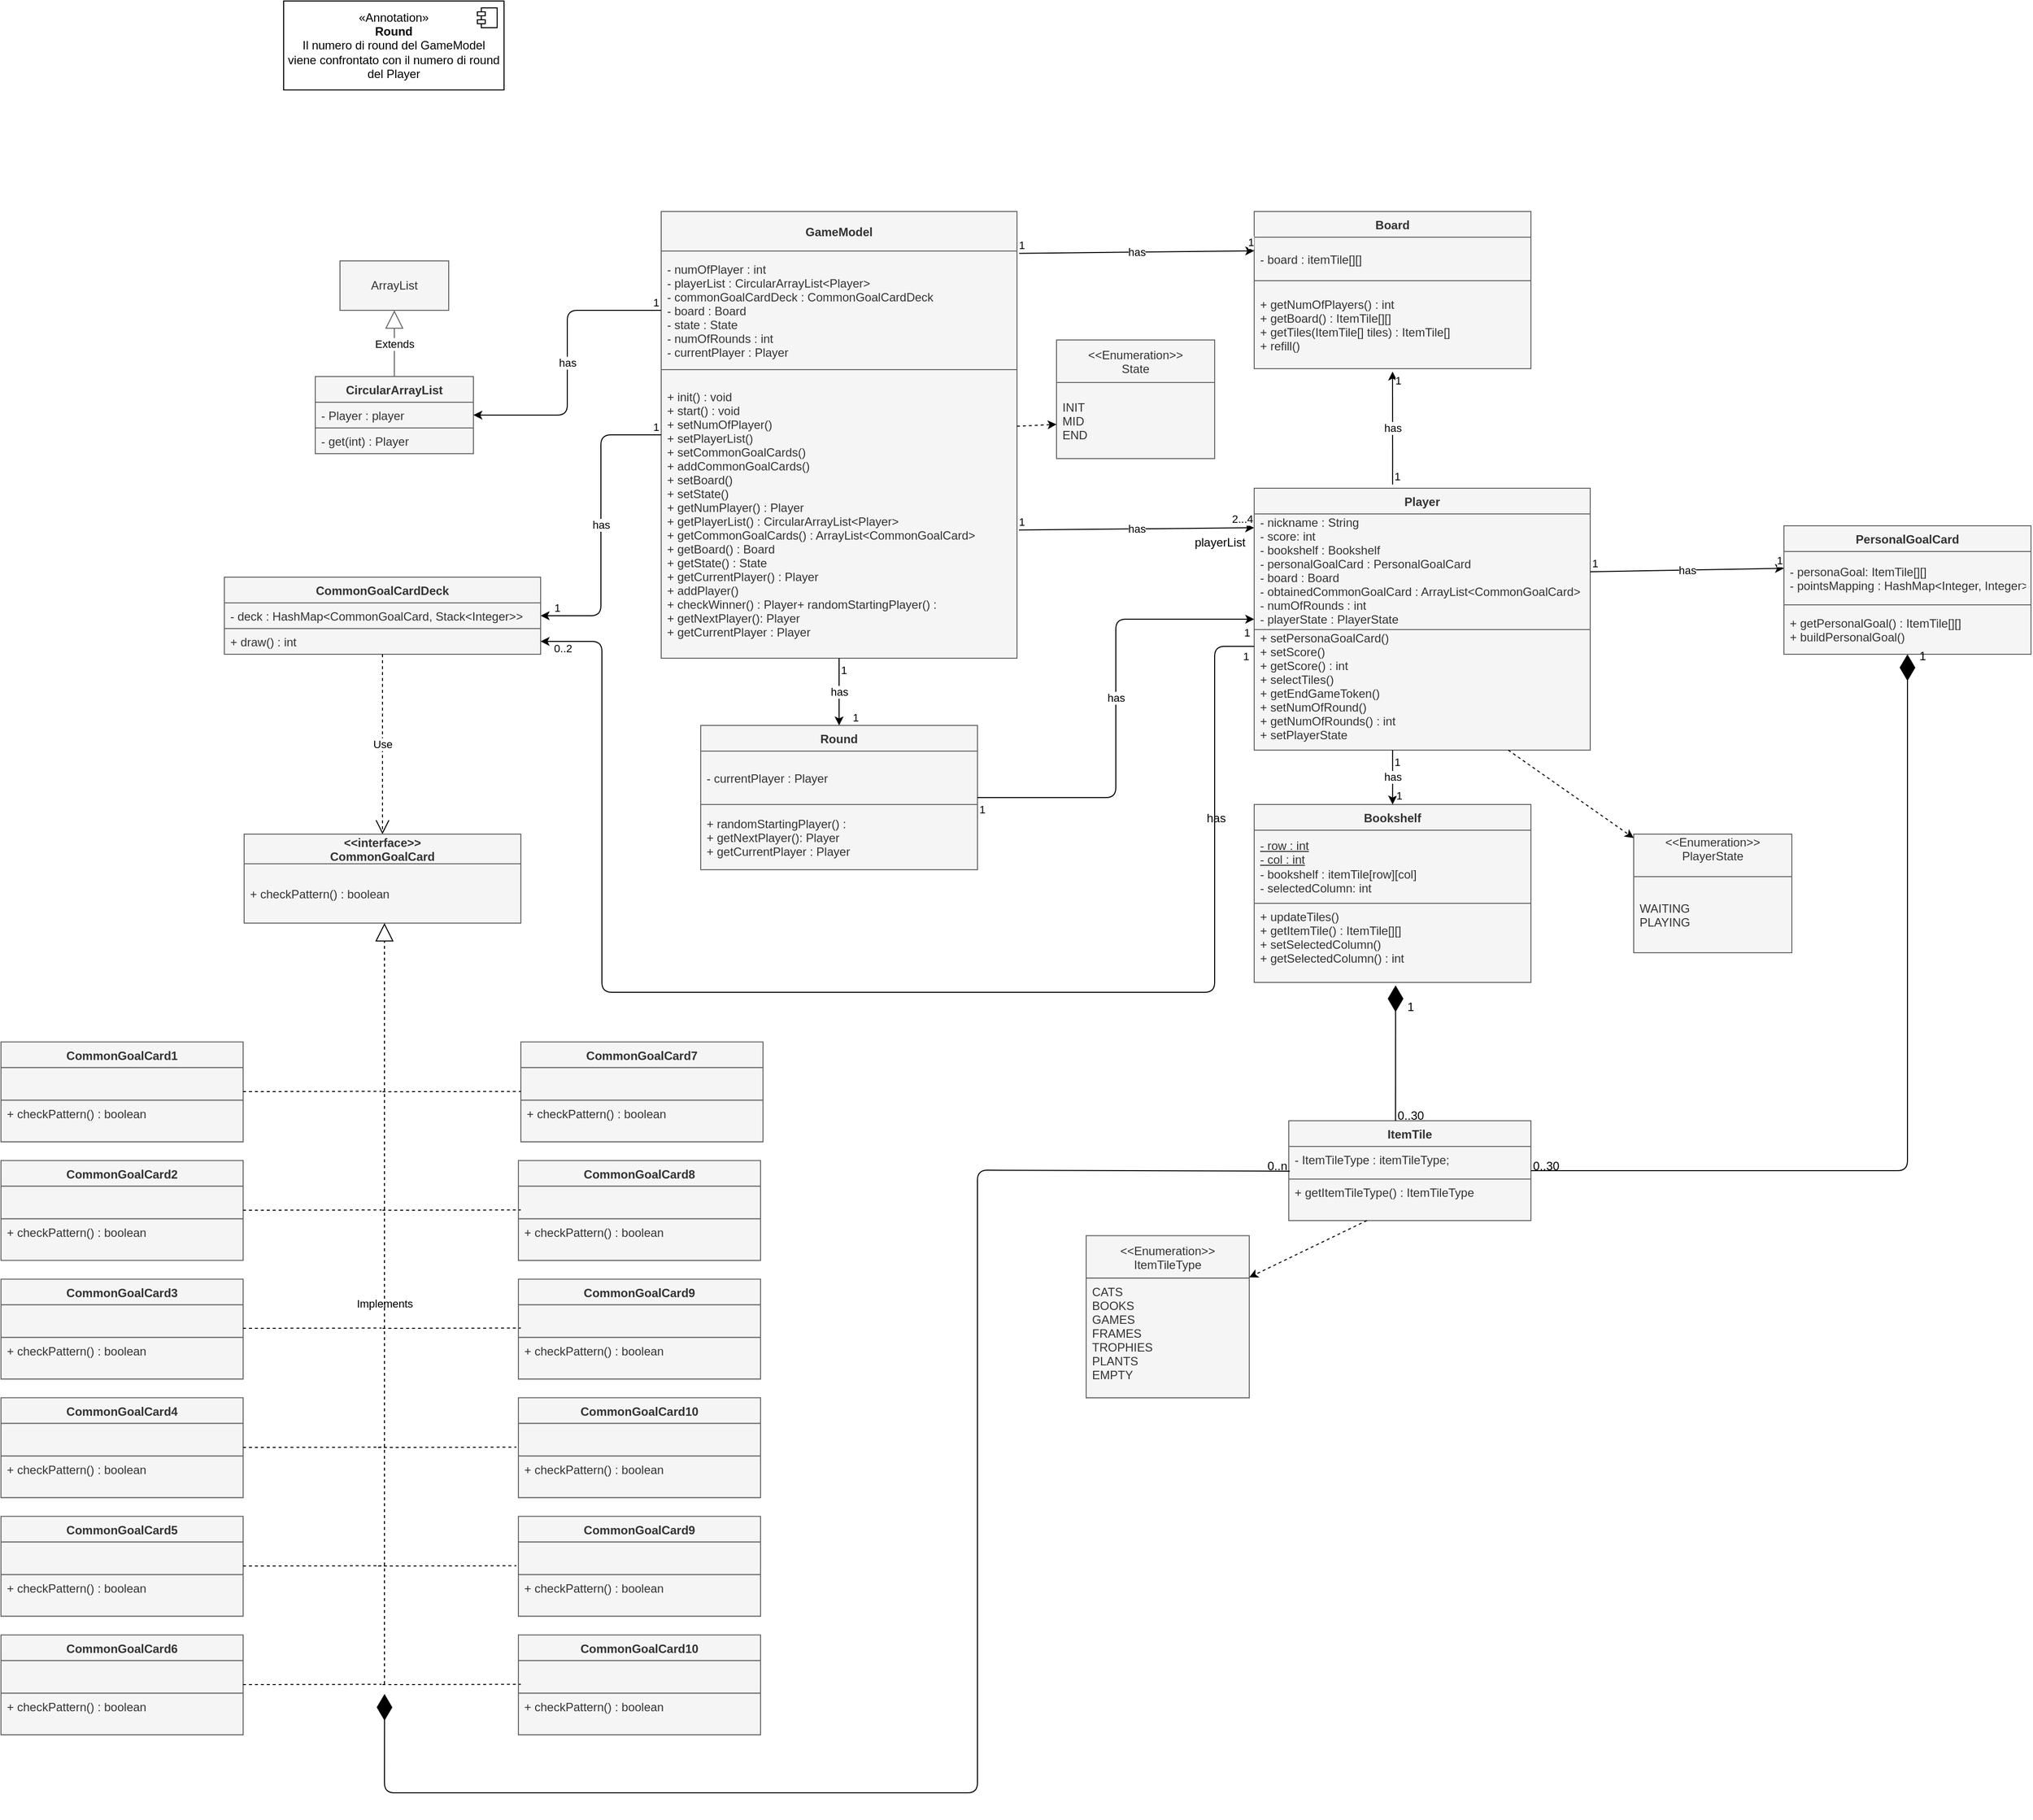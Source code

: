 <mxfile version="21.0.6" type="github">
  <diagram id="C5RBs43oDa-KdzZeNtuy" name="Page-1">
    <mxGraphModel dx="2096" dy="1767" grid="0" gridSize="10" guides="1" tooltips="1" connect="1" arrows="1" fold="1" page="0" pageScale="1" pageWidth="827" pageHeight="1169" background="none" math="0" shadow="0">
      <root>
        <mxCell id="WIyWlLk6GJQsqaUBKTNV-0" />
        <mxCell id="WIyWlLk6GJQsqaUBKTNV-1" parent="WIyWlLk6GJQsqaUBKTNV-0" />
        <mxCell id="HeNyDOu_JDfbKaOdh0E8-0" value="Player" style="swimlane;fontStyle=1;align=center;verticalAlign=top;childLayout=stackLayout;horizontal=1;startSize=26;horizontalStack=0;resizeParent=1;resizeParentMax=0;resizeLast=0;collapsible=1;marginBottom=0;fillColor=#f5f5f5;fontColor=#333333;strokeColor=#666666;" parent="WIyWlLk6GJQsqaUBKTNV-1" vertex="1">
          <mxGeometry x="440" y="-600" width="340" height="265" as="geometry" />
        </mxCell>
        <mxCell id="HeNyDOu_JDfbKaOdh0E8-1" value="- nickname : String&#xa;- score: int&#xa;- bookshelf : Bookshelf&#xa;- personalGoalCard : PersonalGoalCard&#xa;- board : Board&#xa;- obtainedCommonGoalCard : ArrayList&lt;CommonGoalCard&gt;&#xa;- numOfRounds : int&#xa;- playerState : PlayerState&#xa;" style="text;strokeColor=#666666;fillColor=#f5f5f5;align=left;verticalAlign=middle;spacingLeft=4;spacingRight=4;overflow=hidden;rotatable=0;points=[[0,0.5],[1,0.5]];portConstraint=eastwest;fontColor=#333333;" parent="HeNyDOu_JDfbKaOdh0E8-0" vertex="1">
          <mxGeometry y="26" width="340" height="117" as="geometry" />
        </mxCell>
        <mxCell id="HeNyDOu_JDfbKaOdh0E8-3" value="+ setPersonaGoalCard()&#xa;+ setScore()&#xa;+ getScore() : int&#xa;+ selectTiles()&#xa;+ getEndGameToken()&#xa;+ setNumOfRound()&#xa;+ getNumOfRounds() : int&#xa;+ setPlayerState&#xa;" style="text;strokeColor=#666666;fillColor=#f5f5f5;align=left;verticalAlign=middle;spacingLeft=4;spacingRight=4;overflow=hidden;rotatable=0;points=[[0,0.5],[1,0.5]];portConstraint=eastwest;fontColor=#333333;" parent="HeNyDOu_JDfbKaOdh0E8-0" vertex="1">
          <mxGeometry y="143" width="340" height="122" as="geometry" />
        </mxCell>
        <mxCell id="HeNyDOu_JDfbKaOdh0E8-4" value="Bookshelf" style="swimlane;fontStyle=1;align=center;verticalAlign=top;childLayout=stackLayout;horizontal=1;startSize=26;horizontalStack=0;resizeParent=1;resizeParentMax=0;resizeLast=0;collapsible=1;marginBottom=0;fillColor=#f5f5f5;fontColor=#333333;strokeColor=#666666;" parent="WIyWlLk6GJQsqaUBKTNV-1" vertex="1">
          <mxGeometry x="440" y="-280" width="280" height="180" as="geometry" />
        </mxCell>
        <mxCell id="HeNyDOu_JDfbKaOdh0E8-5" value="&lt;u&gt;- row : int&lt;br&gt;- col : int&lt;/u&gt;&lt;br&gt;- bookshelf : itemTile[row][col]&lt;br&gt;- selectedColumn: int" style="text;strokeColor=#666666;fillColor=#f5f5f5;align=left;verticalAlign=middle;spacingLeft=4;spacingRight=4;overflow=hidden;rotatable=0;points=[[0,0.5],[1,0.5]];portConstraint=eastwest;html=1;fontColor=#333333;" parent="HeNyDOu_JDfbKaOdh0E8-4" vertex="1">
          <mxGeometry y="26" width="280" height="74" as="geometry" />
        </mxCell>
        <mxCell id="HeNyDOu_JDfbKaOdh0E8-7" value="+ updateTiles()&#xa;+ getItemTile() : ItemTile[][]&#xa;+ setSelectedColumn()&#xa;+ getSelectedColumn() : int " style="text;strokeColor=#666666;fillColor=#f5f5f5;align=left;verticalAlign=top;spacingLeft=4;spacingRight=4;overflow=hidden;rotatable=0;points=[[0,0.5],[1,0.5]];portConstraint=eastwest;fontColor=#333333;" parent="HeNyDOu_JDfbKaOdh0E8-4" vertex="1">
          <mxGeometry y="100" width="280" height="80" as="geometry" />
        </mxCell>
        <mxCell id="HeNyDOu_JDfbKaOdh0E8-8" value="PersonalGoalCard" style="swimlane;fontStyle=1;align=center;verticalAlign=top;childLayout=stackLayout;horizontal=1;startSize=26;horizontalStack=0;resizeParent=1;resizeParentMax=0;resizeLast=0;collapsible=1;marginBottom=0;fillColor=#f5f5f5;fontColor=#333333;strokeColor=#666666;" parent="WIyWlLk6GJQsqaUBKTNV-1" vertex="1">
          <mxGeometry x="976" y="-562" width="250" height="130" as="geometry" />
        </mxCell>
        <mxCell id="HeNyDOu_JDfbKaOdh0E8-9" value="- personaGoal: ItemTile[][]&#xa;- pointsMapping : HashMap&lt;Integer, Integer&gt;" style="text;strokeColor=#666666;fillColor=#f5f5f5;align=left;verticalAlign=middle;spacingLeft=4;spacingRight=4;overflow=hidden;rotatable=0;points=[[0,0.5],[1,0.5]];portConstraint=eastwest;fontColor=#333333;" parent="HeNyDOu_JDfbKaOdh0E8-8" vertex="1">
          <mxGeometry y="26" width="250" height="54" as="geometry" />
        </mxCell>
        <mxCell id="HeNyDOu_JDfbKaOdh0E8-11" value="+ getPersonalGoal() : ItemTile[][]&#xa;+ buildPersonalGoal()" style="text;strokeColor=#666666;fillColor=#f5f5f5;align=left;verticalAlign=middle;spacingLeft=4;spacingRight=4;overflow=hidden;rotatable=0;points=[[0,0.5],[1,0.5]];portConstraint=eastwest;fontColor=#333333;" parent="HeNyDOu_JDfbKaOdh0E8-8" vertex="1">
          <mxGeometry y="80" width="250" height="50" as="geometry" />
        </mxCell>
        <mxCell id="HeNyDOu_JDfbKaOdh0E8-12" value="Board" style="swimlane;fontStyle=1;align=center;verticalAlign=top;childLayout=stackLayout;horizontal=1;startSize=26;horizontalStack=0;resizeParent=1;resizeParentMax=0;resizeLast=0;collapsible=1;marginBottom=0;labelBackgroundColor=none;fillColor=#f5f5f5;fontColor=#333333;strokeColor=#666666;" parent="WIyWlLk6GJQsqaUBKTNV-1" vertex="1">
          <mxGeometry x="440" y="-880" width="280" height="159" as="geometry" />
        </mxCell>
        <mxCell id="HeNyDOu_JDfbKaOdh0E8-13" value="- board : itemTile[][]" style="text;strokeColor=#666666;fillColor=#f5f5f5;align=left;verticalAlign=middle;spacingLeft=4;spacingRight=4;overflow=hidden;rotatable=0;points=[[0,0.5],[1,0.5]];portConstraint=eastwest;labelBackgroundColor=none;fontColor=#333333;" parent="HeNyDOu_JDfbKaOdh0E8-12" vertex="1">
          <mxGeometry y="26" width="280" height="44" as="geometry" />
        </mxCell>
        <mxCell id="HeNyDOu_JDfbKaOdh0E8-15" value="+ getNumOfPlayers() : int&#xa;+ getBoard() : ItemTile[][]&#xa;+ getTiles(ItemTile[] tiles) : ItemTile[]&#xa;+ refill()" style="text;strokeColor=#666666;fillColor=#f5f5f5;align=left;verticalAlign=middle;spacingLeft=4;spacingRight=4;overflow=hidden;rotatable=0;points=[[0,0.5],[1,0.5]];portConstraint=eastwest;labelBackgroundColor=none;fontColor=#333333;" parent="HeNyDOu_JDfbKaOdh0E8-12" vertex="1">
          <mxGeometry y="70" width="280" height="89" as="geometry" />
        </mxCell>
        <mxCell id="HeNyDOu_JDfbKaOdh0E8-16" value="&lt;&lt;Enumeration&gt;&gt;&#xa;ItemTileType" style="swimlane;fontStyle=0;childLayout=stackLayout;horizontal=1;startSize=43;fillColor=#f5f5f5;horizontalStack=0;resizeParent=1;resizeParentMax=0;resizeLast=0;collapsible=1;marginBottom=0;fontColor=#333333;strokeColor=#666666;" parent="WIyWlLk6GJQsqaUBKTNV-1" vertex="1">
          <mxGeometry x="270" y="156.25" width="165" height="164" as="geometry" />
        </mxCell>
        <mxCell id="HeNyDOu_JDfbKaOdh0E8-17" value="CATS&#xa;BOOKS&#xa;GAMES&#xa;FRAMES&#xa;TROPHIES&#xa;PLANTS&#xa;EMPTY" style="text;strokeColor=#666666;fillColor=#f5f5f5;align=left;verticalAlign=top;spacingLeft=4;spacingRight=4;overflow=hidden;rotatable=0;points=[[0,0.5],[1,0.5]];portConstraint=eastwest;fontColor=#333333;" parent="HeNyDOu_JDfbKaOdh0E8-16" vertex="1">
          <mxGeometry y="43" width="165" height="121" as="geometry" />
        </mxCell>
        <mxCell id="HeNyDOu_JDfbKaOdh0E8-39" value="&lt;&lt;interface&gt;&gt;&#xa;CommonGoalCard" style="swimlane;fontStyle=1;align=center;verticalAlign=middle;childLayout=stackLayout;horizontal=1;startSize=30;horizontalStack=0;resizeParent=1;resizeParentMax=0;resizeLast=0;collapsible=1;marginBottom=0;labelBackgroundColor=none;fillColor=#f5f5f5;fontColor=#333333;strokeColor=#666666;" parent="WIyWlLk6GJQsqaUBKTNV-1" vertex="1">
          <mxGeometry x="-581.99" y="-250" width="280" height="90" as="geometry" />
        </mxCell>
        <mxCell id="HeNyDOu_JDfbKaOdh0E8-42" value="+ checkPattern() : boolean" style="text;strokeColor=#666666;fillColor=#f5f5f5;align=left;verticalAlign=middle;spacingLeft=4;spacingRight=4;overflow=hidden;rotatable=0;points=[[0,0.5],[1,0.5]];portConstraint=eastwest;fontColor=#333333;" parent="HeNyDOu_JDfbKaOdh0E8-39" vertex="1">
          <mxGeometry y="30" width="280" height="60" as="geometry" />
        </mxCell>
        <mxCell id="TG_g14gipUIJD300kOHJ-9" value="ItemTile" style="swimlane;fontStyle=1;align=center;verticalAlign=top;childLayout=stackLayout;horizontal=1;startSize=26;horizontalStack=0;resizeParent=1;resizeParentMax=0;resizeLast=0;collapsible=1;marginBottom=0;fillColor=#f5f5f5;fontColor=#333333;strokeColor=#666666;" parent="WIyWlLk6GJQsqaUBKTNV-1" vertex="1">
          <mxGeometry x="475" y="40" width="245" height="101" as="geometry" />
        </mxCell>
        <mxCell id="TG_g14gipUIJD300kOHJ-10" value="- ItemTileType : itemTileType;" style="text;strokeColor=#666666;fillColor=#f5f5f5;align=left;verticalAlign=top;spacingLeft=4;spacingRight=4;overflow=hidden;rotatable=0;points=[[0,0.5],[1,0.5]];portConstraint=eastwest;fontColor=#333333;" parent="TG_g14gipUIJD300kOHJ-9" vertex="1">
          <mxGeometry y="26" width="245" height="33" as="geometry" />
        </mxCell>
        <mxCell id="TG_g14gipUIJD300kOHJ-12" value="+ getItemTileType() : ItemTileType" style="text;strokeColor=#666666;fillColor=#f5f5f5;align=left;verticalAlign=top;spacingLeft=4;spacingRight=4;overflow=hidden;rotatable=0;points=[[0,0.5],[1,0.5]];portConstraint=eastwest;fontColor=#333333;" parent="TG_g14gipUIJD300kOHJ-9" vertex="1">
          <mxGeometry y="59" width="245" height="42" as="geometry" />
        </mxCell>
        <mxCell id="dTjtzGn-DZdnPieQcymC-0" value="GameModel" style="swimlane;fontStyle=1;align=center;verticalAlign=middle;childLayout=stackLayout;horizontal=1;startSize=40;horizontalStack=0;resizeParent=1;resizeParentMax=0;resizeLast=0;collapsible=1;marginBottom=0;fillColor=#f5f5f5;strokeColor=#666666;fontColor=#333333;" parent="WIyWlLk6GJQsqaUBKTNV-1" vertex="1">
          <mxGeometry x="-160" y="-880" width="360" height="452" as="geometry" />
        </mxCell>
        <mxCell id="dTjtzGn-DZdnPieQcymC-1" value="- numOfPlayer : int&#xa;- playerList : CircularArrayList&lt;Player&gt;&#xa;- commonGoalCardDeck : CommonGoalCardDeck&#xa;- board : Board&#xa;- state : State&#xa;- numOfRounds : int&#xa;- currentPlayer : Player" style="text;strokeColor=#666666;fillColor=#f5f5f5;align=left;verticalAlign=middle;spacingLeft=4;spacingRight=4;overflow=hidden;rotatable=0;points=[[0,0.5],[1,0.5]];portConstraint=eastwest;fontColor=#333333;" parent="dTjtzGn-DZdnPieQcymC-0" vertex="1">
          <mxGeometry y="40" width="360" height="120" as="geometry" />
        </mxCell>
        <mxCell id="dTjtzGn-DZdnPieQcymC-3" value="+ init() : void&#xa;+ start() : void&#xa;+ setNumOfPlayer() &#xa;+ setPlayerList()&#xa;+ setCommonGoalCards()&#xa;+ addCommonGoalCards()&#xa;+ setBoard()&#xa;+ setState()&#xa;+ getNumPlayer() : Player&#xa;+ getPlayerList() : CircularArrayList&lt;Player&gt;&#xa;+ getCommonGoalCards() : ArrayList&lt;CommonGoalCard&gt;&#xa;+ getBoard() : Board&#xa;+ getState() : State&#xa;+ getCurrentPlayer() : Player&#xa;+ addPlayer()&#xa;+ checkWinner() : Player+ randomStartingPlayer() : &#xa;+ getNextPlayer(): Player&#xa;+ getCurrentPlayer : Player" style="text;strokeColor=#666666;fillColor=#f5f5f5;align=left;verticalAlign=middle;spacingLeft=4;spacingRight=4;overflow=hidden;rotatable=0;points=[[0,0.5],[1,0.5]];portConstraint=eastwest;fontColor=#333333;" parent="dTjtzGn-DZdnPieQcymC-0" vertex="1">
          <mxGeometry y="160" width="360" height="292" as="geometry" />
        </mxCell>
        <mxCell id="dTjtzGn-DZdnPieQcymC-8" value="&lt;&lt;Enumeration&gt;&gt;&#xa;State" style="swimlane;fontStyle=0;childLayout=stackLayout;horizontal=1;startSize=43;fillColor=#f5f5f5;horizontalStack=0;resizeParent=1;resizeParentMax=0;resizeLast=0;collapsible=1;marginBottom=0;fontColor=#333333;strokeColor=#666666;" parent="WIyWlLk6GJQsqaUBKTNV-1" vertex="1">
          <mxGeometry x="240" y="-750" width="160" height="120" as="geometry" />
        </mxCell>
        <mxCell id="dTjtzGn-DZdnPieQcymC-9" value="INIT&#xa;MID&#xa;END" style="text;strokeColor=#666666;fillColor=#f5f5f5;align=left;verticalAlign=middle;spacingLeft=4;spacingRight=4;overflow=hidden;rotatable=0;points=[[0,0.5],[1,0.5]];portConstraint=eastwest;fontColor=#333333;" parent="dTjtzGn-DZdnPieQcymC-8" vertex="1">
          <mxGeometry y="43" width="160" height="77" as="geometry" />
        </mxCell>
        <mxCell id="AF8taGSQTb52YkFh4nOF-19" value="has" style="endArrow=classic;html=1;rounded=0;exitX=1.006;exitY=0.02;exitDx=0;exitDy=0;exitPerimeter=0;entryX=0;entryY=0.25;entryDx=0;entryDy=0;" parent="WIyWlLk6GJQsqaUBKTNV-1" source="dTjtzGn-DZdnPieQcymC-1" target="HeNyDOu_JDfbKaOdh0E8-12" edge="1">
          <mxGeometry relative="1" as="geometry">
            <mxPoint x="260" y="-840" as="sourcePoint" />
            <mxPoint x="400" y="-810" as="targetPoint" />
            <Array as="points" />
          </mxGeometry>
        </mxCell>
        <mxCell id="AF8taGSQTb52YkFh4nOF-21" value="1" style="edgeLabel;resizable=0;html=1;align=left;verticalAlign=bottom;fillColor=#FFF4C3;" parent="AF8taGSQTb52YkFh4nOF-19" connectable="0" vertex="1">
          <mxGeometry x="-1" relative="1" as="geometry">
            <mxPoint x="-2" as="offset" />
          </mxGeometry>
        </mxCell>
        <mxCell id="AF8taGSQTb52YkFh4nOF-22" value="1" style="edgeLabel;resizable=0;html=1;align=right;verticalAlign=bottom;fillColor=#FFF4C3;" parent="AF8taGSQTb52YkFh4nOF-19" connectable="0" vertex="1">
          <mxGeometry x="1" relative="1" as="geometry" />
        </mxCell>
        <mxCell id="AF8taGSQTb52YkFh4nOF-24" value="has" style="endArrow=classic;html=1;rounded=1;exitX=1.006;exitY=0.02;exitDx=0;exitDy=0;exitPerimeter=0;entryX=0;entryY=0.25;entryDx=0;entryDy=0;" parent="WIyWlLk6GJQsqaUBKTNV-1" edge="1">
          <mxGeometry relative="1" as="geometry">
            <mxPoint x="202.0" y="-557.75" as="sourcePoint" />
            <mxPoint x="439.84" y="-560" as="targetPoint" />
            <Array as="points" />
          </mxGeometry>
        </mxCell>
        <mxCell id="AF8taGSQTb52YkFh4nOF-25" value="1" style="edgeLabel;resizable=0;html=1;align=left;verticalAlign=bottom;fillColor=#FFF4C3;" parent="AF8taGSQTb52YkFh4nOF-24" connectable="0" vertex="1">
          <mxGeometry x="-1" relative="1" as="geometry">
            <mxPoint x="-2" as="offset" />
          </mxGeometry>
        </mxCell>
        <mxCell id="AF8taGSQTb52YkFh4nOF-26" value="2...4" style="edgeLabel;resizable=0;html=1;align=right;verticalAlign=bottom;fillColor=#FFF4C3;" parent="AF8taGSQTb52YkFh4nOF-24" connectable="0" vertex="1">
          <mxGeometry x="1" relative="1" as="geometry" />
        </mxCell>
        <mxCell id="AF8taGSQTb52YkFh4nOF-27" value="has" style="endArrow=classic;html=1;rounded=1;exitX=0.412;exitY=-0.014;exitDx=0;exitDy=0;entryX=0.5;entryY=1.034;entryDx=0;entryDy=0;entryPerimeter=0;exitPerimeter=0;" parent="WIyWlLk6GJQsqaUBKTNV-1" source="HeNyDOu_JDfbKaOdh0E8-0" target="HeNyDOu_JDfbKaOdh0E8-15" edge="1">
          <mxGeometry relative="1" as="geometry">
            <mxPoint x="571.5" y="-600" as="sourcePoint" />
            <mxPoint x="588.5" y="-712.25" as="targetPoint" />
            <Array as="points" />
          </mxGeometry>
        </mxCell>
        <mxCell id="AF8taGSQTb52YkFh4nOF-28" value="1" style="edgeLabel;resizable=0;html=1;align=left;verticalAlign=bottom;fillColor=#FFF4C3;direction=south;" parent="AF8taGSQTb52YkFh4nOF-27" connectable="0" vertex="1">
          <mxGeometry x="-1" relative="1" as="geometry">
            <mxPoint as="offset" />
          </mxGeometry>
        </mxCell>
        <mxCell id="AF8taGSQTb52YkFh4nOF-29" value="1" style="edgeLabel;resizable=0;html=1;align=right;verticalAlign=bottom;fillColor=#FFF4C3;" parent="AF8taGSQTb52YkFh4nOF-27" connectable="0" vertex="1">
          <mxGeometry x="1" relative="1" as="geometry">
            <mxPoint x="10" y="18" as="offset" />
          </mxGeometry>
        </mxCell>
        <mxCell id="AF8taGSQTb52YkFh4nOF-30" value="playerList" style="text;html=1;align=center;verticalAlign=middle;resizable=0;points=[];autosize=1;strokeColor=none;fillColor=none;" parent="WIyWlLk6GJQsqaUBKTNV-1" vertex="1">
          <mxGeometry x="370" y="-560" width="70" height="30" as="geometry" />
        </mxCell>
        <mxCell id="AF8taGSQTb52YkFh4nOF-31" value="has" style="endArrow=classic;html=1;rounded=0;exitX=0.412;exitY=1;exitDx=0;exitDy=0;exitPerimeter=0;" parent="WIyWlLk6GJQsqaUBKTNV-1" source="HeNyDOu_JDfbKaOdh0E8-3" target="HeNyDOu_JDfbKaOdh0E8-4" edge="1">
          <mxGeometry relative="1" as="geometry">
            <mxPoint x="579.5" y="-282.03" as="sourcePoint" />
            <mxPoint x="890" y="-340" as="targetPoint" />
            <Array as="points" />
          </mxGeometry>
        </mxCell>
        <mxCell id="AF8taGSQTb52YkFh4nOF-32" value="1" style="edgeLabel;resizable=0;html=1;align=left;verticalAlign=bottom;fillColor=#FFF4C3;direction=south;" parent="AF8taGSQTb52YkFh4nOF-31" connectable="0" vertex="1">
          <mxGeometry x="-1" relative="1" as="geometry">
            <mxPoint y="20" as="offset" />
          </mxGeometry>
        </mxCell>
        <mxCell id="AF8taGSQTb52YkFh4nOF-33" value="1" style="edgeLabel;resizable=0;html=1;align=right;verticalAlign=bottom;fillColor=#FFF4C3;" parent="AF8taGSQTb52YkFh4nOF-31" connectable="0" vertex="1">
          <mxGeometry x="1" relative="1" as="geometry">
            <mxPoint x="10" as="offset" />
          </mxGeometry>
        </mxCell>
        <mxCell id="AF8taGSQTb52YkFh4nOF-34" value="has" style="endArrow=classic;html=1;rounded=1;edgeStyle=orthogonalEdgeStyle;" parent="WIyWlLk6GJQsqaUBKTNV-1" source="dTjtzGn-DZdnPieQcymC-0" target="Bc4TnsWlUAblkgccjZVZ-6" edge="1">
          <mxGeometry x="-0.003" relative="1" as="geometry">
            <mxPoint x="19.5" y="-460" as="sourcePoint" />
            <mxPoint x="19.5" y="-340" as="targetPoint" />
            <mxPoint as="offset" />
          </mxGeometry>
        </mxCell>
        <mxCell id="AF8taGSQTb52YkFh4nOF-35" value="1" style="edgeLabel;resizable=0;html=1;align=left;verticalAlign=bottom;fillColor=#FFF4C3;direction=south;" parent="AF8taGSQTb52YkFh4nOF-34" connectable="0" vertex="1">
          <mxGeometry x="-1" relative="1" as="geometry">
            <mxPoint x="-10" as="offset" />
          </mxGeometry>
        </mxCell>
        <mxCell id="AF8taGSQTb52YkFh4nOF-37" value="has" style="endArrow=classic;html=1;rounded=1;exitX=1;exitY=0.5;exitDx=0;exitDy=0;entryX=0;entryY=0.315;entryDx=0;entryDy=0;entryPerimeter=0;" parent="WIyWlLk6GJQsqaUBKTNV-1" source="HeNyDOu_JDfbKaOdh0E8-1" target="HeNyDOu_JDfbKaOdh0E8-9" edge="1">
          <mxGeometry relative="1" as="geometry">
            <mxPoint x="720.0" y="-527.75" as="sourcePoint" />
            <mxPoint x="957.84" y="-530" as="targetPoint" />
            <Array as="points" />
          </mxGeometry>
        </mxCell>
        <mxCell id="AF8taGSQTb52YkFh4nOF-38" value="1" style="edgeLabel;resizable=0;html=1;align=left;verticalAlign=bottom;fillColor=#FFF4C3;" parent="AF8taGSQTb52YkFh4nOF-37" connectable="0" vertex="1">
          <mxGeometry x="-1" relative="1" as="geometry">
            <mxPoint as="offset" />
          </mxGeometry>
        </mxCell>
        <mxCell id="AF8taGSQTb52YkFh4nOF-39" value="1" style="edgeLabel;resizable=0;html=1;align=right;verticalAlign=bottom;fillColor=#FFF4C3;" parent="AF8taGSQTb52YkFh4nOF-37" connectable="0" vertex="1">
          <mxGeometry x="1" relative="1" as="geometry" />
        </mxCell>
        <mxCell id="AF8taGSQTb52YkFh4nOF-40" value="Round" style="swimlane;fontStyle=1;align=center;verticalAlign=top;childLayout=stackLayout;horizontal=1;startSize=26;horizontalStack=0;resizeParent=1;resizeParentMax=0;resizeLast=0;collapsible=1;marginBottom=0;labelBackgroundColor=none;fillColor=#f5f5f5;fontColor=#333333;strokeColor=#666666;" parent="WIyWlLk6GJQsqaUBKTNV-1" vertex="1">
          <mxGeometry x="-120" y="-360" width="280" height="146" as="geometry" />
        </mxCell>
        <mxCell id="AF8taGSQTb52YkFh4nOF-41" value="- currentPlayer : Player" style="text;strokeColor=#666666;fillColor=#f5f5f5;align=left;verticalAlign=middle;spacingLeft=4;spacingRight=4;overflow=hidden;rotatable=0;points=[[0,0.5],[1,0.5]];portConstraint=eastwest;labelBackgroundColor=none;fontColor=#333333;" parent="AF8taGSQTb52YkFh4nOF-40" vertex="1">
          <mxGeometry y="26" width="280" height="54" as="geometry" />
        </mxCell>
        <mxCell id="AF8taGSQTb52YkFh4nOF-42" value="+ randomStartingPlayer() : &#xa;+ getNextPlayer(): Player&#xa;+ getCurrentPlayer : Player" style="text;strokeColor=#666666;fillColor=#f5f5f5;align=left;verticalAlign=middle;spacingLeft=4;spacingRight=4;overflow=hidden;rotatable=0;points=[[0,0.5],[1,0.5]];portConstraint=eastwest;labelBackgroundColor=none;fontColor=#333333;" parent="AF8taGSQTb52YkFh4nOF-40" vertex="1">
          <mxGeometry y="80" width="280" height="66" as="geometry" />
        </mxCell>
        <mxCell id="AF8taGSQTb52YkFh4nOF-45" value="&lt;&lt;Enumeration&gt;&gt;&#xa;PlayerState&#xa;" style="swimlane;fontStyle=0;childLayout=stackLayout;horizontal=1;startSize=43;fillColor=#f5f5f5;horizontalStack=0;resizeParent=1;resizeParentMax=0;resizeLast=0;collapsible=1;marginBottom=0;fontColor=#333333;strokeColor=#666666;" parent="WIyWlLk6GJQsqaUBKTNV-1" vertex="1">
          <mxGeometry x="824" y="-250" width="160" height="120" as="geometry" />
        </mxCell>
        <mxCell id="AF8taGSQTb52YkFh4nOF-46" value="WAITING&#xa;PLAYING" style="text;strokeColor=#666666;fillColor=#f5f5f5;align=left;verticalAlign=middle;spacingLeft=4;spacingRight=4;overflow=hidden;rotatable=0;points=[[0,0.5],[1,0.5]];portConstraint=eastwest;fontColor=#333333;" parent="AF8taGSQTb52YkFh4nOF-45" vertex="1">
          <mxGeometry y="43" width="160" height="77" as="geometry" />
        </mxCell>
        <mxCell id="AF8taGSQTb52YkFh4nOF-47" value="has" style="endArrow=classic;html=1;rounded=0;" parent="WIyWlLk6GJQsqaUBKTNV-1" source="dTjtzGn-DZdnPieQcymC-0" target="AF8taGSQTb52YkFh4nOF-40" edge="1">
          <mxGeometry relative="1" as="geometry">
            <mxPoint x="260" y="-390" as="sourcePoint" />
            <mxPoint x="260" y="-270" as="targetPoint" />
            <Array as="points" />
          </mxGeometry>
        </mxCell>
        <mxCell id="AF8taGSQTb52YkFh4nOF-48" value="1" style="edgeLabel;resizable=0;html=1;align=left;verticalAlign=bottom;fillColor=#FFF4C3;direction=south;" parent="AF8taGSQTb52YkFh4nOF-47" connectable="0" vertex="1">
          <mxGeometry x="-1" relative="1" as="geometry">
            <mxPoint y="20" as="offset" />
          </mxGeometry>
        </mxCell>
        <mxCell id="AF8taGSQTb52YkFh4nOF-49" value="1" style="edgeLabel;resizable=0;html=1;align=right;verticalAlign=bottom;fillColor=#FFF4C3;" parent="AF8taGSQTb52YkFh4nOF-47" connectable="0" vertex="1">
          <mxGeometry x="1" relative="1" as="geometry">
            <mxPoint x="20" as="offset" />
          </mxGeometry>
        </mxCell>
        <mxCell id="AF8taGSQTb52YkFh4nOF-50" value="has" style="endArrow=classic;html=1;rounded=1;edgeStyle=elbowEdgeStyle;" parent="WIyWlLk6GJQsqaUBKTNV-1" source="AF8taGSQTb52YkFh4nOF-40" target="HeNyDOu_JDfbKaOdh0E8-0" edge="1">
          <mxGeometry x="0.049" relative="1" as="geometry">
            <mxPoint x="30" y="-450" as="sourcePoint" />
            <mxPoint x="30" y="-350" as="targetPoint" />
            <mxPoint as="offset" />
          </mxGeometry>
        </mxCell>
        <mxCell id="AF8taGSQTb52YkFh4nOF-51" value="1" style="edgeLabel;resizable=0;html=1;align=left;verticalAlign=bottom;fillColor=#FFF4C3;direction=south;" parent="AF8taGSQTb52YkFh4nOF-50" connectable="0" vertex="1">
          <mxGeometry x="-1" relative="1" as="geometry">
            <mxPoint y="20" as="offset" />
          </mxGeometry>
        </mxCell>
        <mxCell id="AF8taGSQTb52YkFh4nOF-52" value="1" style="edgeLabel;resizable=0;html=1;align=right;verticalAlign=bottom;fillColor=#FFF4C3;" parent="AF8taGSQTb52YkFh4nOF-50" connectable="0" vertex="1">
          <mxGeometry x="1" relative="1" as="geometry">
            <mxPoint x="-4" y="22" as="offset" />
          </mxGeometry>
        </mxCell>
        <mxCell id="AF8taGSQTb52YkFh4nOF-93" value="CommonGoalCard3" style="swimlane;fontStyle=1;align=center;verticalAlign=top;childLayout=stackLayout;horizontal=1;startSize=26;horizontalStack=0;resizeParent=1;resizeParentMax=0;resizeLast=0;collapsible=1;marginBottom=0;fillColor=#f5f5f5;fontColor=#333333;strokeColor=#666666;" parent="WIyWlLk6GJQsqaUBKTNV-1" vertex="1">
          <mxGeometry x="-827.99" y="200.25" width="245" height="101" as="geometry" />
        </mxCell>
        <mxCell id="AF8taGSQTb52YkFh4nOF-94" value="" style="text;strokeColor=#666666;fillColor=#f5f5f5;align=left;verticalAlign=top;spacingLeft=4;spacingRight=4;overflow=hidden;rotatable=0;points=[[0,0.5],[1,0.5]];portConstraint=eastwest;fontColor=#333333;" parent="AF8taGSQTb52YkFh4nOF-93" vertex="1">
          <mxGeometry y="26" width="245" height="33" as="geometry" />
        </mxCell>
        <mxCell id="AF8taGSQTb52YkFh4nOF-95" value="+ checkPattern() : boolean" style="text;strokeColor=#666666;fillColor=#f5f5f5;align=left;verticalAlign=top;spacingLeft=4;spacingRight=4;overflow=hidden;rotatable=0;points=[[0,0.5],[1,0.5]];portConstraint=eastwest;fontColor=#333333;" parent="AF8taGSQTb52YkFh4nOF-93" vertex="1">
          <mxGeometry y="59" width="245" height="42" as="geometry" />
        </mxCell>
        <mxCell id="AF8taGSQTb52YkFh4nOF-97" value="CommonGoalCard4" style="swimlane;fontStyle=1;align=center;verticalAlign=top;childLayout=stackLayout;horizontal=1;startSize=26;horizontalStack=0;resizeParent=1;resizeParentMax=0;resizeLast=0;collapsible=1;marginBottom=0;fillColor=#f5f5f5;fontColor=#333333;strokeColor=#666666;" parent="WIyWlLk6GJQsqaUBKTNV-1" vertex="1">
          <mxGeometry x="-827.99" y="320.25" width="245" height="101" as="geometry" />
        </mxCell>
        <mxCell id="AF8taGSQTb52YkFh4nOF-98" value="" style="text;strokeColor=#666666;fillColor=#f5f5f5;align=left;verticalAlign=top;spacingLeft=4;spacingRight=4;overflow=hidden;rotatable=0;points=[[0,0.5],[1,0.5]];portConstraint=eastwest;fontColor=#333333;" parent="AF8taGSQTb52YkFh4nOF-97" vertex="1">
          <mxGeometry y="26" width="245" height="33" as="geometry" />
        </mxCell>
        <mxCell id="AF8taGSQTb52YkFh4nOF-99" value="+ checkPattern() : boolean" style="text;strokeColor=#666666;fillColor=#f5f5f5;align=left;verticalAlign=top;spacingLeft=4;spacingRight=4;overflow=hidden;rotatable=0;points=[[0,0.5],[1,0.5]];portConstraint=eastwest;fontColor=#333333;" parent="AF8taGSQTb52YkFh4nOF-97" vertex="1">
          <mxGeometry y="59" width="245" height="42" as="geometry" />
        </mxCell>
        <mxCell id="AF8taGSQTb52YkFh4nOF-101" value="CommonGoalCard1" style="swimlane;fontStyle=1;align=center;verticalAlign=top;childLayout=stackLayout;horizontal=1;startSize=26;horizontalStack=0;resizeParent=1;resizeParentMax=0;resizeLast=0;collapsible=1;marginBottom=0;fillColor=#f5f5f5;fontColor=#333333;strokeColor=#666666;" parent="WIyWlLk6GJQsqaUBKTNV-1" vertex="1">
          <mxGeometry x="-827.99" y="-39.75" width="245" height="101" as="geometry" />
        </mxCell>
        <mxCell id="AF8taGSQTb52YkFh4nOF-102" value="" style="text;strokeColor=#666666;fillColor=#f5f5f5;align=left;verticalAlign=top;spacingLeft=4;spacingRight=4;overflow=hidden;rotatable=0;points=[[0,0.5],[1,0.5]];portConstraint=eastwest;fontColor=#333333;" parent="AF8taGSQTb52YkFh4nOF-101" vertex="1">
          <mxGeometry y="26" width="245" height="33" as="geometry" />
        </mxCell>
        <mxCell id="AF8taGSQTb52YkFh4nOF-103" value="+ checkPattern() : boolean" style="text;strokeColor=#666666;fillColor=#f5f5f5;align=left;verticalAlign=top;spacingLeft=4;spacingRight=4;overflow=hidden;rotatable=0;points=[[0,0.5],[1,0.5]];portConstraint=eastwest;fontColor=#333333;" parent="AF8taGSQTb52YkFh4nOF-101" vertex="1">
          <mxGeometry y="59" width="245" height="42" as="geometry" />
        </mxCell>
        <mxCell id="AF8taGSQTb52YkFh4nOF-104" value="CommonGoalCard2" style="swimlane;fontStyle=1;align=center;verticalAlign=top;childLayout=stackLayout;horizontal=1;startSize=26;horizontalStack=0;resizeParent=1;resizeParentMax=0;resizeLast=0;collapsible=1;marginBottom=0;fillColor=#f5f5f5;fontColor=#333333;strokeColor=#666666;" parent="WIyWlLk6GJQsqaUBKTNV-1" vertex="1">
          <mxGeometry x="-827.99" y="80.25" width="245" height="59" as="geometry" />
        </mxCell>
        <mxCell id="AF8taGSQTb52YkFh4nOF-105" value="" style="text;strokeColor=#666666;fillColor=#f5f5f5;align=left;verticalAlign=top;spacingLeft=4;spacingRight=4;overflow=hidden;rotatable=0;points=[[0,0.5],[1,0.5]];portConstraint=eastwest;fontColor=#333333;" parent="AF8taGSQTb52YkFh4nOF-104" vertex="1">
          <mxGeometry y="26" width="245" height="33" as="geometry" />
        </mxCell>
        <mxCell id="AF8taGSQTb52YkFh4nOF-108" value="CommonGoalCard9" style="swimlane;fontStyle=1;align=center;verticalAlign=top;childLayout=stackLayout;horizontal=1;startSize=26;horizontalStack=0;resizeParent=1;resizeParentMax=0;resizeLast=0;collapsible=1;marginBottom=0;fillColor=#f5f5f5;fontColor=#333333;strokeColor=#666666;" parent="WIyWlLk6GJQsqaUBKTNV-1" vertex="1">
          <mxGeometry x="-304.48" y="200.25" width="245" height="101" as="geometry" />
        </mxCell>
        <mxCell id="AF8taGSQTb52YkFh4nOF-109" value="" style="text;strokeColor=#666666;fillColor=#f5f5f5;align=left;verticalAlign=top;spacingLeft=4;spacingRight=4;overflow=hidden;rotatable=0;points=[[0,0.5],[1,0.5]];portConstraint=eastwest;fontColor=#333333;" parent="AF8taGSQTb52YkFh4nOF-108" vertex="1">
          <mxGeometry y="26" width="245" height="33" as="geometry" />
        </mxCell>
        <mxCell id="AF8taGSQTb52YkFh4nOF-110" value="+ checkPattern() : boolean" style="text;strokeColor=#666666;fillColor=#f5f5f5;align=left;verticalAlign=top;spacingLeft=4;spacingRight=4;overflow=hidden;rotatable=0;points=[[0,0.5],[1,0.5]];portConstraint=eastwest;fontColor=#333333;" parent="AF8taGSQTb52YkFh4nOF-108" vertex="1">
          <mxGeometry y="59" width="245" height="42" as="geometry" />
        </mxCell>
        <mxCell id="AF8taGSQTb52YkFh4nOF-111" value="CommonGoalCard10" style="swimlane;fontStyle=1;align=center;verticalAlign=top;childLayout=stackLayout;horizontal=1;startSize=26;horizontalStack=0;resizeParent=1;resizeParentMax=0;resizeLast=0;collapsible=1;marginBottom=0;fillColor=#f5f5f5;fontColor=#333333;strokeColor=#666666;" parent="WIyWlLk6GJQsqaUBKTNV-1" vertex="1">
          <mxGeometry x="-304.48" y="320.25" width="245" height="101" as="geometry" />
        </mxCell>
        <mxCell id="AF8taGSQTb52YkFh4nOF-112" value="" style="text;strokeColor=#666666;fillColor=#f5f5f5;align=left;verticalAlign=top;spacingLeft=4;spacingRight=4;overflow=hidden;rotatable=0;points=[[0,0.5],[1,0.5]];portConstraint=eastwest;fontColor=#333333;" parent="AF8taGSQTb52YkFh4nOF-111" vertex="1">
          <mxGeometry y="26" width="245" height="33" as="geometry" />
        </mxCell>
        <mxCell id="AF8taGSQTb52YkFh4nOF-113" value="+ checkPattern() : boolean" style="text;strokeColor=#666666;fillColor=#f5f5f5;align=left;verticalAlign=top;spacingLeft=4;spacingRight=4;overflow=hidden;rotatable=0;points=[[0,0.5],[1,0.5]];portConstraint=eastwest;fontColor=#333333;" parent="AF8taGSQTb52YkFh4nOF-111" vertex="1">
          <mxGeometry y="59" width="245" height="42" as="geometry" />
        </mxCell>
        <mxCell id="AF8taGSQTb52YkFh4nOF-115" value="CommonGoalCard7" style="swimlane;fontStyle=1;align=center;verticalAlign=top;childLayout=stackLayout;horizontal=1;startSize=26;horizontalStack=0;resizeParent=1;resizeParentMax=0;resizeLast=0;collapsible=1;marginBottom=0;fillColor=#f5f5f5;strokeColor=#666666;fontColor=#333333;" parent="WIyWlLk6GJQsqaUBKTNV-1" vertex="1">
          <mxGeometry x="-301.99" y="-39.75" width="245" height="101" as="geometry" />
        </mxCell>
        <mxCell id="AF8taGSQTb52YkFh4nOF-116" value="" style="text;strokeColor=#666666;fillColor=#f5f5f5;align=left;verticalAlign=top;spacingLeft=4;spacingRight=4;overflow=hidden;rotatable=0;points=[[0,0.5],[1,0.5]];portConstraint=eastwest;fontColor=#333333;" parent="AF8taGSQTb52YkFh4nOF-115" vertex="1">
          <mxGeometry y="26" width="245" height="33" as="geometry" />
        </mxCell>
        <mxCell id="AF8taGSQTb52YkFh4nOF-117" value="+ checkPattern() : boolean" style="text;strokeColor=#666666;fillColor=#f5f5f5;align=left;verticalAlign=top;spacingLeft=4;spacingRight=4;overflow=hidden;rotatable=0;points=[[0,0.5],[1,0.5]];portConstraint=eastwest;fontColor=#333333;" parent="AF8taGSQTb52YkFh4nOF-115" vertex="1">
          <mxGeometry y="59" width="245" height="42" as="geometry" />
        </mxCell>
        <mxCell id="AF8taGSQTb52YkFh4nOF-118" value="CommonGoalCard8" style="swimlane;fontStyle=1;align=center;verticalAlign=top;childLayout=stackLayout;horizontal=1;startSize=26;horizontalStack=0;resizeParent=1;resizeParentMax=0;resizeLast=0;collapsible=1;marginBottom=0;fillColor=#f5f5f5;fontColor=#333333;strokeColor=#666666;" parent="WIyWlLk6GJQsqaUBKTNV-1" vertex="1">
          <mxGeometry x="-304.48" y="80.25" width="245" height="101" as="geometry" />
        </mxCell>
        <mxCell id="AF8taGSQTb52YkFh4nOF-119" value="" style="text;strokeColor=#666666;fillColor=#f5f5f5;align=left;verticalAlign=top;spacingLeft=4;spacingRight=4;overflow=hidden;rotatable=0;points=[[0,0.5],[1,0.5]];portConstraint=eastwest;fontColor=#333333;" parent="AF8taGSQTb52YkFh4nOF-118" vertex="1">
          <mxGeometry y="26" width="245" height="33" as="geometry" />
        </mxCell>
        <mxCell id="AF8taGSQTb52YkFh4nOF-120" value="+ checkPattern() : boolean" style="text;strokeColor=#666666;fillColor=#f5f5f5;align=left;verticalAlign=top;spacingLeft=4;spacingRight=4;overflow=hidden;rotatable=0;points=[[0,0.5],[1,0.5]];portConstraint=eastwest;fontColor=#333333;" parent="AF8taGSQTb52YkFh4nOF-118" vertex="1">
          <mxGeometry y="59" width="245" height="42" as="geometry" />
        </mxCell>
        <mxCell id="AF8taGSQTb52YkFh4nOF-122" value="CommonGoalCard5" style="swimlane;fontStyle=1;align=center;verticalAlign=top;childLayout=stackLayout;horizontal=1;startSize=26;horizontalStack=0;resizeParent=1;resizeParentMax=0;resizeLast=0;collapsible=1;marginBottom=0;fillColor=#f5f5f5;fontColor=#333333;strokeColor=#666666;" parent="WIyWlLk6GJQsqaUBKTNV-1" vertex="1">
          <mxGeometry x="-827.99" y="440.25" width="245" height="101" as="geometry" />
        </mxCell>
        <mxCell id="AF8taGSQTb52YkFh4nOF-123" value="" style="text;strokeColor=#666666;fillColor=#f5f5f5;align=left;verticalAlign=top;spacingLeft=4;spacingRight=4;overflow=hidden;rotatable=0;points=[[0,0.5],[1,0.5]];portConstraint=eastwest;fontColor=#333333;" parent="AF8taGSQTb52YkFh4nOF-122" vertex="1">
          <mxGeometry y="26" width="245" height="33" as="geometry" />
        </mxCell>
        <mxCell id="AF8taGSQTb52YkFh4nOF-124" value="+ checkPattern() : boolean" style="text;strokeColor=#666666;fillColor=#f5f5f5;align=left;verticalAlign=top;spacingLeft=4;spacingRight=4;overflow=hidden;rotatable=0;points=[[0,0.5],[1,0.5]];portConstraint=eastwest;fontColor=#333333;" parent="AF8taGSQTb52YkFh4nOF-122" vertex="1">
          <mxGeometry y="59" width="245" height="42" as="geometry" />
        </mxCell>
        <mxCell id="AF8taGSQTb52YkFh4nOF-125" value="CommonGoalCard6" style="swimlane;fontStyle=1;align=center;verticalAlign=top;childLayout=stackLayout;horizontal=1;startSize=26;horizontalStack=0;resizeParent=1;resizeParentMax=0;resizeLast=0;collapsible=1;marginBottom=0;fillColor=#f5f5f5;fontColor=#333333;strokeColor=#666666;" parent="WIyWlLk6GJQsqaUBKTNV-1" vertex="1">
          <mxGeometry x="-827.99" y="560.25" width="245" height="101" as="geometry" />
        </mxCell>
        <mxCell id="AF8taGSQTb52YkFh4nOF-126" value="" style="text;strokeColor=#666666;fillColor=#f5f5f5;align=left;verticalAlign=top;spacingLeft=4;spacingRight=4;overflow=hidden;rotatable=0;points=[[0,0.5],[1,0.5]];portConstraint=eastwest;fontColor=#333333;" parent="AF8taGSQTb52YkFh4nOF-125" vertex="1">
          <mxGeometry y="26" width="245" height="33" as="geometry" />
        </mxCell>
        <mxCell id="AF8taGSQTb52YkFh4nOF-127" value="+ checkPattern() : boolean" style="text;strokeColor=#666666;fillColor=#f5f5f5;align=left;verticalAlign=top;spacingLeft=4;spacingRight=4;overflow=hidden;rotatable=0;points=[[0,0.5],[1,0.5]];portConstraint=eastwest;fontColor=#333333;" parent="AF8taGSQTb52YkFh4nOF-125" vertex="1">
          <mxGeometry y="59" width="245" height="42" as="geometry" />
        </mxCell>
        <mxCell id="AF8taGSQTb52YkFh4nOF-129" value="CommonGoalCard9" style="swimlane;fontStyle=1;align=center;verticalAlign=top;childLayout=stackLayout;horizontal=1;startSize=26;horizontalStack=0;resizeParent=1;resizeParentMax=0;resizeLast=0;collapsible=1;marginBottom=0;fillColor=#f5f5f5;fontColor=#333333;strokeColor=#666666;" parent="WIyWlLk6GJQsqaUBKTNV-1" vertex="1">
          <mxGeometry x="-304.48" y="440.25" width="245" height="101" as="geometry" />
        </mxCell>
        <mxCell id="AF8taGSQTb52YkFh4nOF-130" value="" style="text;strokeColor=#666666;fillColor=#f5f5f5;align=left;verticalAlign=top;spacingLeft=4;spacingRight=4;overflow=hidden;rotatable=0;points=[[0,0.5],[1,0.5]];portConstraint=eastwest;fontColor=#333333;" parent="AF8taGSQTb52YkFh4nOF-129" vertex="1">
          <mxGeometry y="26" width="245" height="33" as="geometry" />
        </mxCell>
        <mxCell id="AF8taGSQTb52YkFh4nOF-131" value="+ checkPattern() : boolean" style="text;strokeColor=#666666;fillColor=#f5f5f5;align=left;verticalAlign=top;spacingLeft=4;spacingRight=4;overflow=hidden;rotatable=0;points=[[0,0.5],[1,0.5]];portConstraint=eastwest;fontColor=#333333;" parent="AF8taGSQTb52YkFh4nOF-129" vertex="1">
          <mxGeometry y="59" width="245" height="42" as="geometry" />
        </mxCell>
        <mxCell id="AF8taGSQTb52YkFh4nOF-132" value="CommonGoalCard10" style="swimlane;fontStyle=1;align=center;verticalAlign=top;childLayout=stackLayout;horizontal=1;startSize=26;horizontalStack=0;resizeParent=1;resizeParentMax=0;resizeLast=0;collapsible=1;marginBottom=0;fillColor=#f5f5f5;fontColor=#333333;strokeColor=#666666;" parent="WIyWlLk6GJQsqaUBKTNV-1" vertex="1">
          <mxGeometry x="-304.48" y="560.25" width="245" height="101" as="geometry" />
        </mxCell>
        <mxCell id="AF8taGSQTb52YkFh4nOF-133" value="" style="text;strokeColor=#666666;fillColor=#f5f5f5;align=left;verticalAlign=top;spacingLeft=4;spacingRight=4;overflow=hidden;rotatable=0;points=[[0,0.5],[1,0.5]];portConstraint=eastwest;fontColor=#333333;" parent="AF8taGSQTb52YkFh4nOF-132" vertex="1">
          <mxGeometry y="26" width="245" height="33" as="geometry" />
        </mxCell>
        <mxCell id="AF8taGSQTb52YkFh4nOF-134" value="+ checkPattern() : boolean" style="text;strokeColor=#666666;fillColor=#f5f5f5;align=left;verticalAlign=top;spacingLeft=4;spacingRight=4;overflow=hidden;rotatable=0;points=[[0,0.5],[1,0.5]];portConstraint=eastwest;fontColor=#333333;" parent="AF8taGSQTb52YkFh4nOF-132" vertex="1">
          <mxGeometry y="59" width="245" height="42" as="geometry" />
        </mxCell>
        <mxCell id="AF8taGSQTb52YkFh4nOF-136" value="Implements" style="endArrow=block;endSize=16;endFill=0;html=1;rounded=1;labelBackgroundColor=none;dashed=1;" parent="WIyWlLk6GJQsqaUBKTNV-1" edge="1">
          <mxGeometry width="160" relative="1" as="geometry">
            <mxPoint x="-440" y="610" as="sourcePoint" />
            <mxPoint x="-440" y="-160" as="targetPoint" />
            <Array as="points">
              <mxPoint x="-439.99" y="110.25" />
            </Array>
          </mxGeometry>
        </mxCell>
        <mxCell id="AF8taGSQTb52YkFh4nOF-137" value="" style="endArrow=none;html=1;labelBackgroundColor=none;curved=1;dashed=1;" parent="WIyWlLk6GJQsqaUBKTNV-1" source="AF8taGSQTb52YkFh4nOF-125" edge="1">
          <mxGeometry width="50" height="50" relative="1" as="geometry">
            <mxPoint x="-552.99" y="650.25" as="sourcePoint" />
            <mxPoint x="-442.99" y="610.25" as="targetPoint" />
          </mxGeometry>
        </mxCell>
        <mxCell id="AF8taGSQTb52YkFh4nOF-139" value="" style="endArrow=none;html=1;labelBackgroundColor=none;curved=1;dashed=1;" parent="WIyWlLk6GJQsqaUBKTNV-1" edge="1">
          <mxGeometry width="50" height="50" relative="1" as="geometry">
            <mxPoint x="-582.99" y="490.517" as="sourcePoint" />
            <mxPoint x="-442.99" y="490.25" as="targetPoint" />
          </mxGeometry>
        </mxCell>
        <mxCell id="AF8taGSQTb52YkFh4nOF-140" value="" style="endArrow=none;html=1;labelBackgroundColor=none;curved=1;dashed=1;" parent="WIyWlLk6GJQsqaUBKTNV-1" edge="1">
          <mxGeometry width="50" height="50" relative="1" as="geometry">
            <mxPoint x="-582.99" y="370.517" as="sourcePoint" />
            <mxPoint x="-442.99" y="370.25" as="targetPoint" />
          </mxGeometry>
        </mxCell>
        <mxCell id="AF8taGSQTb52YkFh4nOF-141" value="" style="endArrow=none;html=1;labelBackgroundColor=none;curved=1;dashed=1;" parent="WIyWlLk6GJQsqaUBKTNV-1" edge="1">
          <mxGeometry width="50" height="50" relative="1" as="geometry">
            <mxPoint x="-582.99" y="250.017" as="sourcePoint" />
            <mxPoint x="-442.99" y="249.75" as="targetPoint" />
          </mxGeometry>
        </mxCell>
        <mxCell id="AF8taGSQTb52YkFh4nOF-142" value="" style="endArrow=none;html=1;labelBackgroundColor=none;curved=1;dashed=1;" parent="WIyWlLk6GJQsqaUBKTNV-1" edge="1">
          <mxGeometry width="50" height="50" relative="1" as="geometry">
            <mxPoint x="-582.99" y="130.517" as="sourcePoint" />
            <mxPoint x="-442.99" y="130.25" as="targetPoint" />
          </mxGeometry>
        </mxCell>
        <mxCell id="AF8taGSQTb52YkFh4nOF-143" value="" style="endArrow=none;html=1;labelBackgroundColor=none;curved=1;dashed=1;" parent="WIyWlLk6GJQsqaUBKTNV-1" edge="1">
          <mxGeometry width="50" height="50" relative="1" as="geometry">
            <mxPoint x="-582.99" y="10.517" as="sourcePoint" />
            <mxPoint x="-442.99" y="10.25" as="targetPoint" />
          </mxGeometry>
        </mxCell>
        <mxCell id="AF8taGSQTb52YkFh4nOF-144" value="" style="endArrow=none;html=1;labelBackgroundColor=none;curved=1;dashed=1;" parent="WIyWlLk6GJQsqaUBKTNV-1" edge="1">
          <mxGeometry width="50" height="50" relative="1" as="geometry">
            <mxPoint x="-441.99" y="610.517" as="sourcePoint" />
            <mxPoint x="-301.99" y="610.25" as="targetPoint" />
          </mxGeometry>
        </mxCell>
        <mxCell id="AF8taGSQTb52YkFh4nOF-145" value="" style="endArrow=none;html=1;labelBackgroundColor=none;curved=1;dashed=1;" parent="WIyWlLk6GJQsqaUBKTNV-1" edge="1">
          <mxGeometry width="50" height="50" relative="1" as="geometry">
            <mxPoint x="-446.49" y="490.517" as="sourcePoint" />
            <mxPoint x="-306.49" y="490.25" as="targetPoint" />
          </mxGeometry>
        </mxCell>
        <mxCell id="AF8taGSQTb52YkFh4nOF-146" value="" style="endArrow=none;html=1;labelBackgroundColor=none;curved=1;dashed=1;" parent="WIyWlLk6GJQsqaUBKTNV-1" edge="1">
          <mxGeometry width="50" height="50" relative="1" as="geometry">
            <mxPoint x="-446.49" y="370.517" as="sourcePoint" />
            <mxPoint x="-306.49" y="370.25" as="targetPoint" />
          </mxGeometry>
        </mxCell>
        <mxCell id="AF8taGSQTb52YkFh4nOF-147" value="" style="endArrow=none;html=1;labelBackgroundColor=none;curved=1;dashed=1;" parent="WIyWlLk6GJQsqaUBKTNV-1" edge="1">
          <mxGeometry width="50" height="50" relative="1" as="geometry">
            <mxPoint x="-441.99" y="250.017" as="sourcePoint" />
            <mxPoint x="-301.99" y="249.75" as="targetPoint" />
          </mxGeometry>
        </mxCell>
        <mxCell id="AF8taGSQTb52YkFh4nOF-148" value="" style="endArrow=none;html=1;labelBackgroundColor=none;curved=1;dashed=1;" parent="WIyWlLk6GJQsqaUBKTNV-1" edge="1">
          <mxGeometry width="50" height="50" relative="1" as="geometry">
            <mxPoint x="-441.99" y="130.517" as="sourcePoint" />
            <mxPoint x="-301.99" y="130.25" as="targetPoint" />
          </mxGeometry>
        </mxCell>
        <mxCell id="AF8taGSQTb52YkFh4nOF-149" value="" style="endArrow=none;html=1;labelBackgroundColor=none;curved=1;dashed=1;" parent="WIyWlLk6GJQsqaUBKTNV-1" edge="1">
          <mxGeometry width="50" height="50" relative="1" as="geometry">
            <mxPoint x="-441.99" y="10.617" as="sourcePoint" />
            <mxPoint x="-301.99" y="10.35" as="targetPoint" />
          </mxGeometry>
        </mxCell>
        <mxCell id="AF8taGSQTb52YkFh4nOF-152" value="0..n" style="text;html=1;align=center;verticalAlign=middle;resizable=0;points=[];autosize=1;strokeColor=none;fillColor=none;" parent="WIyWlLk6GJQsqaUBKTNV-1" vertex="1">
          <mxGeometry x="442.5" y="71" width="40" height="30" as="geometry" />
        </mxCell>
        <mxCell id="AF8taGSQTb52YkFh4nOF-154" value="" style="endArrow=diamondThin;endFill=1;endSize=24;html=1;rounded=1;labelBackgroundColor=none;entryX=0.511;entryY=1.038;entryDx=0;entryDy=0;entryPerimeter=0;" parent="WIyWlLk6GJQsqaUBKTNV-1" target="HeNyDOu_JDfbKaOdh0E8-7" edge="1">
          <mxGeometry width="160" relative="1" as="geometry">
            <mxPoint x="583" y="40" as="sourcePoint" />
            <mxPoint x="650" y="70" as="targetPoint" />
          </mxGeometry>
        </mxCell>
        <mxCell id="AF8taGSQTb52YkFh4nOF-155" value="" style="endArrow=diamondThin;endFill=1;endSize=24;html=1;rounded=1;labelBackgroundColor=none;edgeStyle=orthogonalEdgeStyle;" parent="WIyWlLk6GJQsqaUBKTNV-1" source="TG_g14gipUIJD300kOHJ-9" target="HeNyDOu_JDfbKaOdh0E8-8" edge="1">
          <mxGeometry width="160" relative="1" as="geometry">
            <mxPoint x="1081.02" y="-116.997" as="sourcePoint" />
            <mxPoint x="1083.99" y="-403.01" as="targetPoint" />
          </mxGeometry>
        </mxCell>
        <mxCell id="AF8taGSQTb52YkFh4nOF-156" value="1" style="text;html=1;align=center;verticalAlign=middle;resizable=0;points=[];autosize=1;strokeColor=none;fillColor=none;" parent="WIyWlLk6GJQsqaUBKTNV-1" vertex="1">
          <mxGeometry x="582.5" y="-90" width="30" height="30" as="geometry" />
        </mxCell>
        <mxCell id="AF8taGSQTb52YkFh4nOF-157" value="0..30" style="text;html=1;align=center;verticalAlign=middle;resizable=0;points=[];autosize=1;strokeColor=none;fillColor=none;" parent="WIyWlLk6GJQsqaUBKTNV-1" vertex="1">
          <mxGeometry x="572.5" y="20" width="50" height="30" as="geometry" />
        </mxCell>
        <mxCell id="AF8taGSQTb52YkFh4nOF-158" value="0..30" style="text;html=1;align=center;verticalAlign=middle;resizable=0;points=[];autosize=1;strokeColor=none;fillColor=none;" parent="WIyWlLk6GJQsqaUBKTNV-1" vertex="1">
          <mxGeometry x="710" y="71" width="50" height="30" as="geometry" />
        </mxCell>
        <mxCell id="AF8taGSQTb52YkFh4nOF-159" value="1" style="text;html=1;align=center;verticalAlign=middle;resizable=0;points=[];autosize=1;strokeColor=none;fillColor=none;" parent="WIyWlLk6GJQsqaUBKTNV-1" vertex="1">
          <mxGeometry x="1101" y="-445" width="30" height="30" as="geometry" />
        </mxCell>
        <mxCell id="AF8taGSQTb52YkFh4nOF-169" value="" style="endArrow=diamondThin;endFill=1;endSize=24;html=1;rounded=1;labelBackgroundColor=none;entryX=0.511;entryY=1.038;entryDx=0;entryDy=0;entryPerimeter=0;exitX=0.004;exitY=0.758;exitDx=0;exitDy=0;exitPerimeter=0;" parent="WIyWlLk6GJQsqaUBKTNV-1" source="TG_g14gipUIJD300kOHJ-10" edge="1">
          <mxGeometry width="160" relative="1" as="geometry">
            <mxPoint x="-440" y="756.96" as="sourcePoint" />
            <mxPoint x="-439.92" y="620" as="targetPoint" />
            <Array as="points">
              <mxPoint x="160" y="90" />
              <mxPoint x="160" y="720" />
              <mxPoint x="-440" y="720" />
            </Array>
          </mxGeometry>
        </mxCell>
        <mxCell id="AF8taGSQTb52YkFh4nOF-106" value="+ checkPattern() : boolean" style="text;strokeColor=#666666;fillColor=#f5f5f5;align=left;verticalAlign=top;spacingLeft=4;spacingRight=4;overflow=hidden;rotatable=0;points=[[0,0.5],[1,0.5]];portConstraint=eastwest;fontColor=#333333;" parent="WIyWlLk6GJQsqaUBKTNV-1" vertex="1">
          <mxGeometry x="-827.99" y="139.25" width="245" height="42" as="geometry" />
        </mxCell>
        <mxCell id="DghKA2KYyA9w5VaaPugn-7" value="" style="endArrow=classic;html=1;rounded=0;dashed=1;" parent="WIyWlLk6GJQsqaUBKTNV-1" source="TG_g14gipUIJD300kOHJ-12" target="HeNyDOu_JDfbKaOdh0E8-16" edge="1">
          <mxGeometry width="50" height="50" relative="1" as="geometry">
            <mxPoint x="550" y="240" as="sourcePoint" />
            <mxPoint x="600" y="190" as="targetPoint" />
          </mxGeometry>
        </mxCell>
        <mxCell id="DghKA2KYyA9w5VaaPugn-8" value="" style="endArrow=classic;html=1;rounded=0;dashed=1;" parent="WIyWlLk6GJQsqaUBKTNV-1" source="HeNyDOu_JDfbKaOdh0E8-3" target="AF8taGSQTb52YkFh4nOF-45" edge="1">
          <mxGeometry width="50" height="50" relative="1" as="geometry">
            <mxPoint x="59.51" y="-100" as="sourcePoint" />
            <mxPoint x="-59.48" y="-42.569" as="targetPoint" />
          </mxGeometry>
        </mxCell>
        <mxCell id="DghKA2KYyA9w5VaaPugn-9" value="" style="endArrow=classic;html=1;rounded=0;dashed=1;" parent="WIyWlLk6GJQsqaUBKTNV-1" source="dTjtzGn-DZdnPieQcymC-0" target="dTjtzGn-DZdnPieQcymC-9" edge="1">
          <mxGeometry width="50" height="50" relative="1" as="geometry">
            <mxPoint x="-185.49" y="-417.43" as="sourcePoint" />
            <mxPoint x="-304.48" y="-359.999" as="targetPoint" />
          </mxGeometry>
        </mxCell>
        <mxCell id="Bc4TnsWlUAblkgccjZVZ-0" value="ArrayList" style="html=1;whiteSpace=wrap;fillColor=#f5f5f5;fontColor=#333333;strokeColor=#666666;" parent="WIyWlLk6GJQsqaUBKTNV-1" vertex="1">
          <mxGeometry x="-485" y="-830" width="110" height="50" as="geometry" />
        </mxCell>
        <mxCell id="Bc4TnsWlUAblkgccjZVZ-1" value="CircularArrayList" style="swimlane;fontStyle=1;align=center;verticalAlign=top;childLayout=stackLayout;horizontal=1;startSize=26;horizontalStack=0;resizeParent=1;resizeParentMax=0;resizeLast=0;collapsible=1;marginBottom=0;whiteSpace=wrap;html=1;fillColor=#f5f5f5;fontColor=#333333;strokeColor=#666666;" parent="WIyWlLk6GJQsqaUBKTNV-1" vertex="1">
          <mxGeometry x="-510" y="-713" width="160" height="78" as="geometry" />
        </mxCell>
        <mxCell id="Bc4TnsWlUAblkgccjZVZ-2" value="- Player : player" style="text;strokeColor=#666666;fillColor=#f5f5f5;align=left;verticalAlign=top;spacingLeft=4;spacingRight=4;overflow=hidden;rotatable=0;points=[[0,0.5],[1,0.5]];portConstraint=eastwest;whiteSpace=wrap;html=1;fontColor=#333333;" parent="Bc4TnsWlUAblkgccjZVZ-1" vertex="1">
          <mxGeometry y="26" width="160" height="26" as="geometry" />
        </mxCell>
        <mxCell id="Bc4TnsWlUAblkgccjZVZ-4" value="- get(int) : Player" style="text;strokeColor=#666666;fillColor=#f5f5f5;align=left;verticalAlign=top;spacingLeft=4;spacingRight=4;overflow=hidden;rotatable=0;points=[[0,0.5],[1,0.5]];portConstraint=eastwest;whiteSpace=wrap;html=1;fontColor=#333333;" parent="Bc4TnsWlUAblkgccjZVZ-1" vertex="1">
          <mxGeometry y="52" width="160" height="26" as="geometry" />
        </mxCell>
        <mxCell id="Bc4TnsWlUAblkgccjZVZ-5" value="Extends" style="endArrow=block;endSize=16;endFill=0;html=1;rounded=0;exitX=0.5;exitY=0;exitDx=0;exitDy=0;fillColor=#f5f5f5;strokeColor=#666666;" parent="WIyWlLk6GJQsqaUBKTNV-1" source="Bc4TnsWlUAblkgccjZVZ-1" target="Bc4TnsWlUAblkgccjZVZ-0" edge="1">
          <mxGeometry width="160" relative="1" as="geometry">
            <mxPoint x="-465" y="-450" as="sourcePoint" />
            <mxPoint x="-305" y="-450" as="targetPoint" />
          </mxGeometry>
        </mxCell>
        <mxCell id="Bc4TnsWlUAblkgccjZVZ-6" value="CommonGoalCardDeck" style="swimlane;fontStyle=1;align=center;verticalAlign=top;childLayout=stackLayout;horizontal=1;startSize=26;horizontalStack=0;resizeParent=1;resizeParentMax=0;resizeLast=0;collapsible=1;marginBottom=0;whiteSpace=wrap;html=1;fillColor=#f5f5f5;fontColor=#333333;strokeColor=#666666;" parent="WIyWlLk6GJQsqaUBKTNV-1" vertex="1">
          <mxGeometry x="-601.99" y="-510" width="320" height="78" as="geometry" />
        </mxCell>
        <mxCell id="Bc4TnsWlUAblkgccjZVZ-7" value="- deck : HashMap&amp;lt;CommonGoalCard, Stack&amp;lt;Integer&amp;gt;&amp;gt;" style="text;strokeColor=#666666;fillColor=#f5f5f5;align=left;verticalAlign=top;spacingLeft=4;spacingRight=4;overflow=hidden;rotatable=0;points=[[0,0.5],[1,0.5]];portConstraint=eastwest;whiteSpace=wrap;html=1;fontColor=#333333;" parent="Bc4TnsWlUAblkgccjZVZ-6" vertex="1">
          <mxGeometry y="26" width="320" height="26" as="geometry" />
        </mxCell>
        <mxCell id="Bc4TnsWlUAblkgccjZVZ-9" value="+ draw() : int" style="text;strokeColor=#666666;fillColor=#f5f5f5;align=left;verticalAlign=top;spacingLeft=4;spacingRight=4;overflow=hidden;rotatable=0;points=[[0,0.5],[1,0.5]];portConstraint=eastwest;whiteSpace=wrap;html=1;fontColor=#333333;" parent="Bc4TnsWlUAblkgccjZVZ-6" vertex="1">
          <mxGeometry y="52" width="320" height="26" as="geometry" />
        </mxCell>
        <mxCell id="Bc4TnsWlUAblkgccjZVZ-11" value="1" style="edgeLabel;resizable=0;html=1;align=left;verticalAlign=bottom;fillColor=#FFF4C3;direction=south;" parent="WIyWlLk6GJQsqaUBKTNV-1" connectable="0" vertex="1">
          <mxGeometry x="-270" y="-471" as="geometry" />
        </mxCell>
        <mxCell id="Bc4TnsWlUAblkgccjZVZ-13" value="Use" style="endArrow=open;endSize=12;dashed=1;html=1;rounded=0;" parent="WIyWlLk6GJQsqaUBKTNV-1" source="Bc4TnsWlUAblkgccjZVZ-6" target="HeNyDOu_JDfbKaOdh0E8-39" edge="1">
          <mxGeometry width="160" relative="1" as="geometry">
            <mxPoint x="-470" y="-370" as="sourcePoint" />
            <mxPoint x="-310" y="-370" as="targetPoint" />
          </mxGeometry>
        </mxCell>
        <mxCell id="Bc4TnsWlUAblkgccjZVZ-17" value="" style="endArrow=classic;html=1;rounded=1;entryX=1;entryY=0.5;entryDx=0;entryDy=0;" parent="WIyWlLk6GJQsqaUBKTNV-1" target="Bc4TnsWlUAblkgccjZVZ-9" edge="1">
          <mxGeometry width="50" height="50" relative="1" as="geometry">
            <mxPoint x="440" y="-440" as="sourcePoint" />
            <mxPoint x="-330" y="-100" as="targetPoint" />
            <Array as="points">
              <mxPoint x="400" y="-440" />
              <mxPoint x="400" y="-90" />
              <mxPoint x="-220" y="-90" />
              <mxPoint x="-220" y="-445" />
            </Array>
          </mxGeometry>
        </mxCell>
        <mxCell id="Bc4TnsWlUAblkgccjZVZ-18" value="has" style="text;whiteSpace=wrap;html=1;" parent="WIyWlLk6GJQsqaUBKTNV-1" vertex="1">
          <mxGeometry x="390" y="-280" width="50" height="40" as="geometry" />
        </mxCell>
        <mxCell id="Bc4TnsWlUAblkgccjZVZ-19" value="1" style="edgeLabel;resizable=0;html=1;align=right;verticalAlign=bottom;fillColor=#FFF4C3;" parent="WIyWlLk6GJQsqaUBKTNV-1" connectable="0" vertex="1">
          <mxGeometry x="435" y="-422" as="geometry" />
        </mxCell>
        <mxCell id="Bc4TnsWlUAblkgccjZVZ-20" value="0..2" style="edgeLabel;resizable=0;html=1;align=right;verticalAlign=bottom;fillColor=#FFF4C3;" parent="WIyWlLk6GJQsqaUBKTNV-1" connectable="0" vertex="1">
          <mxGeometry x="-250" y="-430" as="geometry" />
        </mxCell>
        <mxCell id="Bc4TnsWlUAblkgccjZVZ-21" value="has" style="endArrow=classic;html=1;rounded=1;edgeStyle=orthogonalEdgeStyle;entryX=1;entryY=0.5;entryDx=0;entryDy=0;" parent="WIyWlLk6GJQsqaUBKTNV-1" source="dTjtzGn-DZdnPieQcymC-1" target="Bc4TnsWlUAblkgccjZVZ-1" edge="1">
          <mxGeometry x="-0.003" relative="1" as="geometry">
            <mxPoint x="-150" y="-660" as="sourcePoint" />
            <mxPoint x="-272" y="-461" as="targetPoint" />
            <mxPoint as="offset" />
          </mxGeometry>
        </mxCell>
        <mxCell id="Bc4TnsWlUAblkgccjZVZ-22" value="1" style="edgeLabel;resizable=0;html=1;align=left;verticalAlign=bottom;fillColor=#FFF4C3;direction=south;" parent="Bc4TnsWlUAblkgccjZVZ-21" connectable="0" vertex="1">
          <mxGeometry x="-1" relative="1" as="geometry">
            <mxPoint x="-10" as="offset" />
          </mxGeometry>
        </mxCell>
        <mxCell id="H5KARub20_n1_CUnpyea-1" value="&lt;div&gt;«Annotation»&lt;/div&gt;&lt;div&gt;&lt;b&gt;Round&lt;/b&gt;&lt;/div&gt;&lt;div&gt;Il numero di round del GameModel&lt;/div&gt;&lt;div&gt;viene confrontato con il numero di round del Player&lt;b&gt;&lt;br&gt;&lt;/b&gt;&lt;/div&gt;" style="html=1;dropTarget=0;whiteSpace=wrap;" vertex="1" parent="WIyWlLk6GJQsqaUBKTNV-1">
          <mxGeometry x="-542" y="-1093" width="223" height="90" as="geometry" />
        </mxCell>
        <mxCell id="H5KARub20_n1_CUnpyea-2" value="" style="shape=module;jettyWidth=8;jettyHeight=4;" vertex="1" parent="H5KARub20_n1_CUnpyea-1">
          <mxGeometry x="1" width="20" height="20" relative="1" as="geometry">
            <mxPoint x="-27" y="7" as="offset" />
          </mxGeometry>
        </mxCell>
      </root>
    </mxGraphModel>
  </diagram>
</mxfile>
